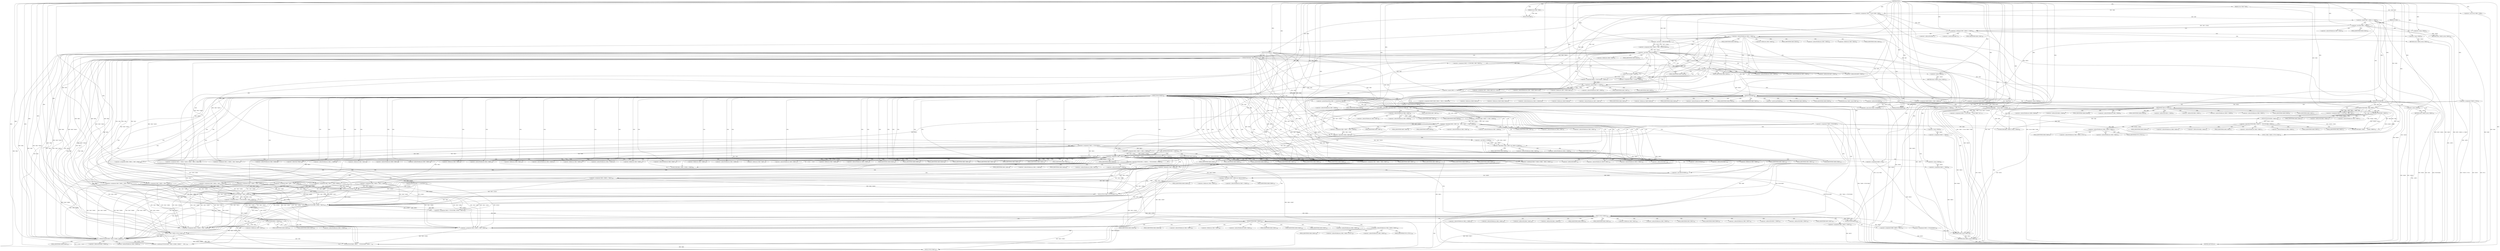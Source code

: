 digraph "FUN1" {  
"8" [label = <(METHOD,FUN1)<SUB>1</SUB>> ]
"539" [label = <(METHOD_RETURN,int)<SUB>1</SUB>> ]
"9" [label = <(PARAM,struct VAR1 *VAR2)<SUB>1</SUB>> ]
"10" [label = <(PARAM,struct VAR3 *VAR4)<SUB>1</SUB>> ]
"11" [label = <(PARAM,int VAR5)<SUB>1</SUB>> ]
"14" [label = <(&lt;operator&gt;.assignment,*VAR7 = (struct VAR6 *) VAR4)<SUB>3</SUB>> ]
"20" [label = <(&lt;operator&gt;.assignment,*VAR9 = FUN2(VAR2))<SUB>4</SUB>> ]
"25" [label = <(&lt;operator&gt;.assignment,*VAR11 = FUN3(VAR2))<SUB>5</SUB>> ]
"35" [label = <(&lt;operator&gt;.assignment,*VAR19 = NULL)<SUB>9</SUB>> ]
"80" [label = <(memset,memset(&amp;VAR17, 0, sizeof(VAR17)))<SUB>27</SUB>> ]
"121" [label = <(&lt;operator&gt;.assignment,VAR22 = FUN7(&amp;VAR7-&gt;VAR35))<SUB>37</SUB>> ]
"142" [label = <(&lt;operator&gt;.assignment,VAR13 = &amp;VAR7-&gt;VAR35)<SUB>44</SUB>> ]
"333" [label = <(&lt;operator&gt;.assignment,VAR2-&gt;VAR49 = *VAR13)<SUB>103</SUB>> ]
"339" [label = <(&lt;operator&gt;.assignment,VAR11-&gt;VAR60 = VAR17.VAR19)<SUB>104</SUB>> ]
"346" [label = <(&lt;operator&gt;.assignment,VAR9-&gt;VAR61 = VAR7-&gt;VAR47)<SUB>106</SUB>> ]
"353" [label = <(&lt;operator&gt;.assignment,VAR17.VAR62 = VAR2-&gt;VAR63)<SUB>110</SUB>> ]
"360" [label = <(&lt;operator&gt;.assignment,VAR17.VAR13 = VAR2-&gt;VAR49)<SUB>111</SUB>> ]
"367" [label = <(&lt;operator&gt;.assignment,VAR17.VAR50 = VAR11-&gt;VAR50)<SUB>112</SUB>> ]
"374" [label = <(&lt;operator&gt;.assignment,VAR17.VAR64 = VAR2-&gt;VAR57)<SUB>113</SUB>> ]
"381" [label = <(&lt;operator&gt;.assignment,VAR17.VAR65 = VAR2-&gt;VAR66)<SUB>114</SUB>> ]
"388" [label = <(&lt;operator&gt;.assignment,VAR17.VAR67 = VAR9-&gt;VAR61)<SUB>115</SUB>> ]
"395" [label = <(&lt;operator&gt;.assignment,VAR17.VAR68 = VAR9-&gt;VAR69)<SUB>116</SUB>> ]
"419" [label = <(FUN13,FUN13(VAR2, FUN14(&amp;VAR17)))<SUB>121</SUB>> ]
"424" [label = <(&lt;operator&gt;.assignment,VAR21 = VAR19 ? VAR19-&gt;VAR21 : VAR11-&gt;VAR21)<SUB>124</SUB>> ]
"434" [label = <(&lt;operator&gt;.assignment,VAR14 = FUN15(&amp;VAR17, VAR21, &amp;final))<SUB>129</SUB>> ]
"442" [label = <(&lt;operator&gt;.assignment,VAR16 = FUN16(VAR2, &amp;VAR17, VAR14))<SUB>133</SUB>> ]
"449" [label = <(&lt;operator&gt;.assignment,VAR23 = 0)<SUB>134</SUB>> ]
"508" [label = <(FUN19,FUN19(VAR2, VAR16,
		      FUN20(&amp;VAR17.VAR13, ...)<SUB>152</SUB>> ]
"527" [label = <(&lt;operator&gt;.assignment,VAR2-&gt;VAR72 = VAR73)<SUB>161</SUB>> ]
"532" [label = <(FUN21,FUN21(VAR2))<SUB>162</SUB>> ]
"535" [label = <(FUN22,FUN22(VAR19))<SUB>164</SUB>> ]
"537" [label = <(RETURN,return VAR23;,return VAR23;)<SUB>165</SUB>> ]
"42" [label = <(&lt;operator&gt;.equals,VAR7-&gt;VAR24 == VAR25)<SUB>14</SUB>> ]
"63" [label = <(&lt;operator&gt;.lessThan,VAR5 &lt; VAR28)<SUB>21</SUB>> ]
"71" [label = <(&lt;operator&gt;.notEquals,VAR7-&gt;VAR24 != VAR30)<SUB>24</SUB>> ]
"129" [label = <(&lt;operator&gt;.equals,VAR22 == VAR36)<SUB>39</SUB>> ]
"149" [label = <(&lt;operator&gt;.equals,VAR22 == VAR38)<SUB>46</SUB>> ]
"267" [label = <(FUN12,FUN12(VAR22))<SUB>82</SUB>> ]
"403" [label = <(&lt;operator&gt;.logicalAnd,!VAR17.VAR64 &amp;&amp; (VAR22&amp;VAR58))<SUB>118</SUB>> ]
"453" [label = <(FUN17,FUN17(VAR16))<SUB>135</SUB>> ]
"462" [label = <(FUN9,FUN9(&amp;VAR11-&gt;VAR50))<SUB>142</SUB>> ]
"476" [label = <(FUN9,FUN9(&amp;VAR2-&gt;VAR52))<SUB>145</SUB>> ]
"538" [label = <(IDENTIFIER,VAR23,return VAR23;)<SUB>165</SUB>> ]
"16" [label = <(&lt;operator&gt;.cast,(struct VAR6 *) VAR4)<SUB>3</SUB>> ]
"22" [label = <(FUN2,FUN2(VAR2))<SUB>4</SUB>> ]
"27" [label = <(FUN3,FUN3(VAR2))<SUB>5</SUB>> ]
"55" [label = <(&lt;operator&gt;.assignment,VAR23 = FUN5(VAR2, VAR4, VAR5))<SUB>17</SUB>> ]
"67" [label = <(RETURN,return -VAR29;,return -VAR29;)<SUB>22</SUB>> ]
"77" [label = <(RETURN,return -VAR26;,return -VAR26;)<SUB>25</SUB>> ]
"91" [label = <(&lt;operator&gt;.assignment,VAR17.VAR19 = VAR7-&gt;VAR32&amp;VAR33)<SUB>29</SUB>> ]
"123" [label = <(FUN7,FUN7(&amp;VAR7-&gt;VAR35))<SUB>37</SUB>> ]
"133" [label = <(&lt;operator&gt;.assignment,VAR7-&gt;VAR35.VAR37[15] = 0x01)<SUB>41</SUB>> ]
"163" [label = <(&lt;operator&gt;.assignment,VAR39.VAR42 = VAR25)<SUB>53</SUB>> ]
"168" [label = <(&lt;operator&gt;.assignment,VAR39.VAR43.VAR44 = VAR13-&gt;VAR45[3])<SUB>54</SUB>> ]
"179" [label = <(&lt;operator&gt;.assignment,VAR39.VAR46 = VAR7-&gt;VAR47)<SUB>55</SUB>> ]
"186" [label = <(&lt;operator&gt;.assignment,VAR23 = FUN5(VAR2,
					     (struct VAR3 *) &amp;V...)<SUB>57</SUB>> ]
"201" [label = <(FUN8,FUN8(VAR9-&gt;VAR48, &amp;VAR2-&gt;VAR49))<SUB>65</SUB>> ]
"412" [label = <(&lt;operator&gt;.assignment,VAR17.VAR64 = VAR11-&gt;VAR59)<SUB>119</SUB>> ]
"421" [label = <(FUN14,FUN14(&amp;VAR17))<SUB>121</SUB>> ]
"426" [label = <(&lt;operator&gt;.conditional,VAR19 ? VAR19-&gt;VAR21 : VAR11-&gt;VAR21)<SUB>124</SUB>> ]
"436" [label = <(FUN15,FUN15(&amp;VAR17, VAR21, &amp;final))<SUB>129</SUB>> ]
"444" [label = <(FUN16,FUN16(VAR2, &amp;VAR17, VAR14))<SUB>133</SUB>> ]
"456" [label = <(&lt;operator&gt;.assignment,VAR23 = FUN18(VAR16))<SUB>136</SUB>> ]
"468" [label = <(&lt;operator&gt;.assignment,VAR11-&gt;VAR50 = VAR17.VAR50)<SUB>143</SUB>> ]
"482" [label = <(&lt;operator&gt;.assignment,VAR2-&gt;VAR52 = VAR17.VAR50)<SUB>146</SUB>> ]
"489" [label = <(&lt;operator&gt;.assignment,VAR9-&gt;VAR53 = VAR70)<SUB>147</SUB>> ]
"511" [label = <(&lt;operator&gt;.conditional,FUN20(&amp;VAR17.VAR13, &amp;VAR2-&gt;VAR49) ?
		      &amp;VA...)<SUB>153</SUB>> ]
"49" [label = <(FUN4,FUN4(VAR2))<SUB>15</SUB>> ]
"68" [label = <(&lt;operator&gt;.minus,-VAR29)<SUB>22</SUB>> ]
"78" [label = <(&lt;operator&gt;.minus,-VAR26)<SUB>25</SUB>> ]
"101" [label = <(&lt;operator&gt;.and,VAR17.VAR19&amp;VAR34)<SUB>30</SUB>> ]
"155" [label = <(FUN4,FUN4(VAR2))<SUB>49</SUB>> ]
"198" [label = <(IDENTIFIER,VAR23,if (VAR23))<SUB>62</SUB>> ]
"210" [label = <(&lt;operator&gt;.logicalOr,FUN9(&amp;VAR11-&gt;VAR50) ||
		    FUN10(&amp;VAR11-&gt;VAR50))<SUB>67</SUB>> ]
"231" [label = <(&lt;operator&gt;.logicalOr,FUN9(&amp;VAR2-&gt;VAR52) ||
		    FUN10(&amp;VAR2-&gt;VAR52))<SUB>71</SUB>> ]
"271" [label = <(&lt;operator&gt;.logicalAnd,VAR5 &gt;= sizeof(struct VAR6) &amp;&amp;
		    VAR7-&gt;VAR56)<SUB>83</SUB>> ]
"306" [label = <(&lt;operator&gt;.logicalAnd,!VAR2-&gt;VAR57 &amp;&amp; (VAR22 &amp; VAR58))<SUB>93</SUB>> ]
"323" [label = <(&lt;operator&gt;.logicalNot,!VAR2-&gt;VAR57)<SUB>97</SUB>> ]
"404" [label = <(&lt;operator&gt;.logicalNot,!VAR17.VAR64)<SUB>118</SUB>> ]
"408" [label = <(&lt;operator&gt;.and,VAR22&amp;VAR58)<SUB>118</SUB>> ]
"512" [label = <(FUN20,FUN20(&amp;VAR17.VAR13, &amp;VAR2-&gt;VAR49))<SUB>153</SUB>> ]
"52" [label = <(RETURN,return -VAR26;,return -VAR26;)<SUB>16</SUB>> ]
"57" [label = <(FUN5,FUN5(VAR2, VAR4, VAR5))<SUB>17</SUB>> ]
"95" [label = <(&lt;operator&gt;.and,VAR7-&gt;VAR32&amp;VAR33)<SUB>29</SUB>> ]
"107" [label = <(&lt;operator&gt;.assignment,VAR19 = FUN6(VAR2, VAR17.VAR19))<SUB>31</SUB>> ]
"158" [label = <(&lt;operator&gt;.assignment,VAR23 = -VAR40)<SUB>50</SUB>> ]
"188" [label = <(FUN5,FUN5(VAR2,
					     (struct VAR3 *) &amp;VAR39,
		...)<SUB>57</SUB>> ]
"222" [label = <(FUN8,FUN8(VAR9-&gt;VAR51, &amp;VAR11-&gt;VAR50))<SUB>69</SUB>> ]
"243" [label = <(FUN8,FUN8(VAR9-&gt;VAR53,
					       &amp;VAR2-&gt;VAR52))<SUB>73</SUB>> ]
"298" [label = <(&lt;operator&gt;.assignment,VAR2-&gt;VAR57 = VAR7-&gt;VAR56)<SUB>90</SUB>> ]
"315" [label = <(&lt;operator&gt;.assignment,VAR2-&gt;VAR57 = VAR11-&gt;VAR59)<SUB>94</SUB>> ]
"328" [label = <(&lt;operator&gt;.assignment,VAR23 = -VAR29)<SUB>98</SUB>> ]
"458" [label = <(FUN18,FUN18(VAR16))<SUB>136</SUB>> ]
"501" [label = <(FUN11,VAR2-&gt;VAR54-&gt;FUN11(VAR2))<SUB>149</SUB>> ]
"53" [label = <(&lt;operator&gt;.minus,-VAR26)<SUB>16</SUB>> ]
"115" [label = <(&lt;operator&gt;.logicalNot,!VAR19)<SUB>32</SUB>> ]
"190" [label = <(&lt;operator&gt;.cast,(struct VAR3 *) &amp;VAR39)<SUB>58</SUB>> ]
"211" [label = <(FUN9,FUN9(&amp;VAR11-&gt;VAR50))<SUB>67</SUB>> ]
"216" [label = <(FUN10,FUN10(&amp;VAR11-&gt;VAR50))<SUB>68</SUB>> ]
"232" [label = <(FUN9,FUN9(&amp;VAR2-&gt;VAR52))<SUB>71</SUB>> ]
"237" [label = <(FUN10,FUN10(&amp;VAR2-&gt;VAR52))<SUB>72</SUB>> ]
"272" [label = <(&lt;operator&gt;.greaterEqualsThan,VAR5 &gt;= sizeof(struct VAR6))<SUB>83</SUB>> ]
"281" [label = <(&lt;operator&gt;.logicalAnd,VAR2-&gt;VAR57 &amp;&amp;
			    VAR2-&gt;VAR57 != VAR7-&gt;VAR56)<SUB>85</SUB>> ]
"307" [label = <(&lt;operator&gt;.logicalNot,!VAR2-&gt;VAR57)<SUB>93</SUB>> ]
"311" [label = <(&lt;operator&gt;.and,VAR22 &amp; VAR58)<SUB>93</SUB>> ]
"109" [label = <(FUN6,FUN6(VAR2, VAR17.VAR19))<SUB>31</SUB>> ]
"118" [label = <(RETURN,return -VAR29;,return -VAR29;)<SUB>33</SUB>> ]
"160" [label = <(&lt;operator&gt;.minus,-VAR40)<SUB>50</SUB>> ]
"258" [label = <(FUN11,VAR2-&gt;VAR54-&gt;FUN11(VAR2))<SUB>76</SUB>> ]
"274" [label = <(&lt;operator&gt;.sizeOf,sizeof(struct VAR6))<SUB>83</SUB>> ]
"293" [label = <(&lt;operator&gt;.assignment,VAR23 = -VAR29)<SUB>87</SUB>> ]
"330" [label = <(&lt;operator&gt;.minus,-VAR29)<SUB>98</SUB>> ]
"119" [label = <(&lt;operator&gt;.minus,-VAR29)<SUB>33</SUB>> ]
"285" [label = <(&lt;operator&gt;.notEquals,VAR2-&gt;VAR57 != VAR7-&gt;VAR56)<SUB>86</SUB>> ]
"295" [label = <(&lt;operator&gt;.minus,-VAR29)<SUB>87</SUB>> ]
"81" [label = <(&lt;operator&gt;.addressOf,&amp;VAR17)<SUB>27</SUB>> ]
"84" [label = <(&lt;operator&gt;.sizeOf,sizeof(VAR17))<SUB>27</SUB>> ]
"87" [label = <(&lt;operator&gt;.indirectFieldAccess,VAR11-&gt;VAR31)<SUB>28</SUB>> ]
"144" [label = <(&lt;operator&gt;.addressOf,&amp;VAR7-&gt;VAR35)<SUB>44</SUB>> ]
"334" [label = <(&lt;operator&gt;.indirectFieldAccess,VAR2-&gt;VAR49)<SUB>103</SUB>> ]
"337" [label = <(&lt;operator&gt;.indirection,*VAR13)<SUB>103</SUB>> ]
"340" [label = <(&lt;operator&gt;.indirectFieldAccess,VAR11-&gt;VAR60)<SUB>104</SUB>> ]
"343" [label = <(&lt;operator&gt;.fieldAccess,VAR17.VAR19)<SUB>104</SUB>> ]
"347" [label = <(&lt;operator&gt;.indirectFieldAccess,VAR9-&gt;VAR61)<SUB>106</SUB>> ]
"350" [label = <(&lt;operator&gt;.indirectFieldAccess,VAR7-&gt;VAR47)<SUB>106</SUB>> ]
"354" [label = <(&lt;operator&gt;.fieldAccess,VAR17.VAR62)<SUB>110</SUB>> ]
"357" [label = <(&lt;operator&gt;.indirectFieldAccess,VAR2-&gt;VAR63)<SUB>110</SUB>> ]
"361" [label = <(&lt;operator&gt;.fieldAccess,VAR17.VAR13)<SUB>111</SUB>> ]
"364" [label = <(&lt;operator&gt;.indirectFieldAccess,VAR2-&gt;VAR49)<SUB>111</SUB>> ]
"368" [label = <(&lt;operator&gt;.fieldAccess,VAR17.VAR50)<SUB>112</SUB>> ]
"371" [label = <(&lt;operator&gt;.indirectFieldAccess,VAR11-&gt;VAR50)<SUB>112</SUB>> ]
"375" [label = <(&lt;operator&gt;.fieldAccess,VAR17.VAR64)<SUB>113</SUB>> ]
"378" [label = <(&lt;operator&gt;.indirectFieldAccess,VAR2-&gt;VAR57)<SUB>113</SUB>> ]
"382" [label = <(&lt;operator&gt;.fieldAccess,VAR17.VAR65)<SUB>114</SUB>> ]
"385" [label = <(&lt;operator&gt;.indirectFieldAccess,VAR2-&gt;VAR66)<SUB>114</SUB>> ]
"389" [label = <(&lt;operator&gt;.fieldAccess,VAR17.VAR67)<SUB>115</SUB>> ]
"392" [label = <(&lt;operator&gt;.indirectFieldAccess,VAR9-&gt;VAR61)<SUB>115</SUB>> ]
"396" [label = <(&lt;operator&gt;.fieldAccess,VAR17.VAR68)<SUB>116</SUB>> ]
"399" [label = <(&lt;operator&gt;.indirectFieldAccess,VAR9-&gt;VAR69)<SUB>116</SUB>> ]
"528" [label = <(&lt;operator&gt;.indirectFieldAccess,VAR2-&gt;VAR72)<SUB>161</SUB>> ]
"72" [label = <(&lt;operator&gt;.indirectFieldAccess,VAR7-&gt;VAR24)<SUB>24</SUB>> ]
"89" [label = <(FIELD_IDENTIFIER,VAR31,VAR31)<SUB>28</SUB>> ]
"124" [label = <(&lt;operator&gt;.addressOf,&amp;VAR7-&gt;VAR35)<SUB>37</SUB>> ]
"145" [label = <(&lt;operator&gt;.indirectFieldAccess,VAR7-&gt;VAR35)<SUB>44</SUB>> ]
"336" [label = <(FIELD_IDENTIFIER,VAR49,VAR49)<SUB>103</SUB>> ]
"342" [label = <(FIELD_IDENTIFIER,VAR60,VAR60)<SUB>104</SUB>> ]
"345" [label = <(FIELD_IDENTIFIER,VAR19,VAR19)<SUB>104</SUB>> ]
"349" [label = <(FIELD_IDENTIFIER,VAR61,VAR61)<SUB>106</SUB>> ]
"352" [label = <(FIELD_IDENTIFIER,VAR47,VAR47)<SUB>106</SUB>> ]
"356" [label = <(FIELD_IDENTIFIER,VAR62,VAR62)<SUB>110</SUB>> ]
"359" [label = <(FIELD_IDENTIFIER,VAR63,VAR63)<SUB>110</SUB>> ]
"363" [label = <(FIELD_IDENTIFIER,VAR13,VAR13)<SUB>111</SUB>> ]
"366" [label = <(FIELD_IDENTIFIER,VAR49,VAR49)<SUB>111</SUB>> ]
"370" [label = <(FIELD_IDENTIFIER,VAR50,VAR50)<SUB>112</SUB>> ]
"373" [label = <(FIELD_IDENTIFIER,VAR50,VAR50)<SUB>112</SUB>> ]
"377" [label = <(FIELD_IDENTIFIER,VAR64,VAR64)<SUB>113</SUB>> ]
"380" [label = <(FIELD_IDENTIFIER,VAR57,VAR57)<SUB>113</SUB>> ]
"384" [label = <(FIELD_IDENTIFIER,VAR65,VAR65)<SUB>114</SUB>> ]
"387" [label = <(FIELD_IDENTIFIER,VAR66,VAR66)<SUB>114</SUB>> ]
"391" [label = <(FIELD_IDENTIFIER,VAR67,VAR67)<SUB>115</SUB>> ]
"394" [label = <(FIELD_IDENTIFIER,VAR61,VAR61)<SUB>115</SUB>> ]
"398" [label = <(FIELD_IDENTIFIER,VAR68,VAR68)<SUB>116</SUB>> ]
"401" [label = <(FIELD_IDENTIFIER,VAR69,VAR69)<SUB>116</SUB>> ]
"422" [label = <(&lt;operator&gt;.addressOf,&amp;VAR17)<SUB>121</SUB>> ]
"428" [label = <(&lt;operator&gt;.indirectFieldAccess,VAR19-&gt;VAR21)<SUB>124</SUB>> ]
"431" [label = <(&lt;operator&gt;.indirectFieldAccess,VAR11-&gt;VAR21)<SUB>124</SUB>> ]
"437" [label = <(&lt;operator&gt;.addressOf,&amp;VAR17)<SUB>129</SUB>> ]
"440" [label = <(&lt;operator&gt;.addressOf,&amp;final)<SUB>129</SUB>> ]
"446" [label = <(&lt;operator&gt;.addressOf,&amp;VAR17)<SUB>133</SUB>> ]
"463" [label = <(&lt;operator&gt;.addressOf,&amp;VAR11-&gt;VAR50)<SUB>142</SUB>> ]
"477" [label = <(&lt;operator&gt;.addressOf,&amp;VAR2-&gt;VAR52)<SUB>145</SUB>> ]
"521" [label = <(&lt;operator&gt;.addressOf,&amp;VAR2-&gt;VAR49)<SUB>154</SUB>> ]
"530" [label = <(FIELD_IDENTIFIER,VAR72,VAR72)<SUB>161</SUB>> ]
"74" [label = <(FIELD_IDENTIFIER,VAR24,VAR24)<SUB>24</SUB>> ]
"92" [label = <(&lt;operator&gt;.fieldAccess,VAR17.VAR19)<SUB>29</SUB>> ]
"125" [label = <(&lt;operator&gt;.indirectFieldAccess,VAR7-&gt;VAR35)<SUB>37</SUB>> ]
"134" [label = <(&lt;operator&gt;.indirectIndexAccess,VAR7-&gt;VAR35.VAR37[15])<SUB>41</SUB>> ]
"147" [label = <(FIELD_IDENTIFIER,VAR35,VAR35)<SUB>44</SUB>> ]
"164" [label = <(&lt;operator&gt;.fieldAccess,VAR39.VAR42)<SUB>53</SUB>> ]
"169" [label = <(&lt;operator&gt;.fieldAccess,VAR39.VAR43.VAR44)<SUB>54</SUB>> ]
"174" [label = <(&lt;operator&gt;.indirectIndexAccess,VAR13-&gt;VAR45[3])<SUB>54</SUB>> ]
"180" [label = <(&lt;operator&gt;.fieldAccess,VAR39.VAR46)<SUB>55</SUB>> ]
"183" [label = <(&lt;operator&gt;.indirectFieldAccess,VAR7-&gt;VAR47)<SUB>55</SUB>> ]
"202" [label = <(&lt;operator&gt;.indirectFieldAccess,VAR9-&gt;VAR48)<SUB>65</SUB>> ]
"205" [label = <(&lt;operator&gt;.addressOf,&amp;VAR2-&gt;VAR49)<SUB>65</SUB>> ]
"405" [label = <(&lt;operator&gt;.fieldAccess,VAR17.VAR64)<SUB>118</SUB>> ]
"413" [label = <(&lt;operator&gt;.fieldAccess,VAR17.VAR64)<SUB>119</SUB>> ]
"416" [label = <(&lt;operator&gt;.indirectFieldAccess,VAR11-&gt;VAR59)<SUB>119</SUB>> ]
"430" [label = <(FIELD_IDENTIFIER,VAR21,VAR21)<SUB>124</SUB>> ]
"433" [label = <(FIELD_IDENTIFIER,VAR21,VAR21)<SUB>124</SUB>> ]
"464" [label = <(&lt;operator&gt;.indirectFieldAccess,VAR11-&gt;VAR50)<SUB>142</SUB>> ]
"469" [label = <(&lt;operator&gt;.indirectFieldAccess,VAR11-&gt;VAR50)<SUB>143</SUB>> ]
"472" [label = <(&lt;operator&gt;.fieldAccess,VAR17.VAR50)<SUB>143</SUB>> ]
"478" [label = <(&lt;operator&gt;.indirectFieldAccess,VAR2-&gt;VAR52)<SUB>145</SUB>> ]
"483" [label = <(&lt;operator&gt;.indirectFieldAccess,VAR2-&gt;VAR52)<SUB>146</SUB>> ]
"486" [label = <(&lt;operator&gt;.fieldAccess,VAR17.VAR50)<SUB>146</SUB>> ]
"490" [label = <(&lt;operator&gt;.indirectFieldAccess,VAR9-&gt;VAR53)<SUB>147</SUB>> ]
"495" [label = <(&lt;operator&gt;.indirectFieldAccess,VAR2-&gt;VAR54-&gt;VAR55)<SUB>148</SUB>> ]
"513" [label = <(&lt;operator&gt;.addressOf,&amp;VAR17.VAR13)<SUB>153</SUB>> ]
"517" [label = <(&lt;operator&gt;.addressOf,&amp;VAR2-&gt;VAR49)<SUB>153</SUB>> ]
"522" [label = <(&lt;operator&gt;.indirectFieldAccess,VAR2-&gt;VAR49)<SUB>154</SUB>> ]
"94" [label = <(FIELD_IDENTIFIER,VAR19,VAR19)<SUB>29</SUB>> ]
"96" [label = <(&lt;operator&gt;.indirectFieldAccess,VAR7-&gt;VAR32)<SUB>29</SUB>> ]
"102" [label = <(&lt;operator&gt;.fieldAccess,VAR17.VAR19)<SUB>30</SUB>> ]
"127" [label = <(FIELD_IDENTIFIER,VAR35,VAR35)<SUB>37</SUB>> ]
"135" [label = <(&lt;operator&gt;.fieldAccess,VAR7-&gt;VAR35.VAR37)<SUB>41</SUB>> ]
"166" [label = <(FIELD_IDENTIFIER,VAR42,VAR42)<SUB>53</SUB>> ]
"170" [label = <(&lt;operator&gt;.fieldAccess,VAR39.VAR43)<SUB>54</SUB>> ]
"173" [label = <(FIELD_IDENTIFIER,VAR44,VAR44)<SUB>54</SUB>> ]
"175" [label = <(&lt;operator&gt;.indirectFieldAccess,VAR13-&gt;VAR45)<SUB>54</SUB>> ]
"182" [label = <(FIELD_IDENTIFIER,VAR46,VAR46)<SUB>55</SUB>> ]
"185" [label = <(FIELD_IDENTIFIER,VAR47,VAR47)<SUB>55</SUB>> ]
"194" [label = <(&lt;operator&gt;.sizeOf,sizeof(VAR39))<SUB>59</SUB>> ]
"204" [label = <(FIELD_IDENTIFIER,VAR48,VAR48)<SUB>65</SUB>> ]
"206" [label = <(&lt;operator&gt;.indirectFieldAccess,VAR2-&gt;VAR49)<SUB>65</SUB>> ]
"276" [label = <(&lt;operator&gt;.indirectFieldAccess,VAR7-&gt;VAR56)<SUB>84</SUB>> ]
"324" [label = <(&lt;operator&gt;.indirectFieldAccess,VAR2-&gt;VAR57)<SUB>97</SUB>> ]
"407" [label = <(FIELD_IDENTIFIER,VAR64,VAR64)<SUB>118</SUB>> ]
"415" [label = <(FIELD_IDENTIFIER,VAR64,VAR64)<SUB>119</SUB>> ]
"418" [label = <(FIELD_IDENTIFIER,VAR59,VAR59)<SUB>119</SUB>> ]
"466" [label = <(FIELD_IDENTIFIER,VAR50,VAR50)<SUB>142</SUB>> ]
"471" [label = <(FIELD_IDENTIFIER,VAR50,VAR50)<SUB>143</SUB>> ]
"474" [label = <(FIELD_IDENTIFIER,VAR50,VAR50)<SUB>143</SUB>> ]
"480" [label = <(FIELD_IDENTIFIER,VAR52,VAR52)<SUB>145</SUB>> ]
"485" [label = <(FIELD_IDENTIFIER,VAR52,VAR52)<SUB>146</SUB>> ]
"488" [label = <(FIELD_IDENTIFIER,VAR50,VAR50)<SUB>146</SUB>> ]
"492" [label = <(FIELD_IDENTIFIER,VAR53,VAR53)<SUB>147</SUB>> ]
"496" [label = <(&lt;operator&gt;.indirectFieldAccess,VAR2-&gt;VAR54)<SUB>148</SUB>> ]
"499" [label = <(FIELD_IDENTIFIER,VAR55,VAR55)<SUB>148</SUB>> ]
"514" [label = <(&lt;operator&gt;.fieldAccess,VAR17.VAR13)<SUB>153</SUB>> ]
"518" [label = <(&lt;operator&gt;.indirectFieldAccess,VAR2-&gt;VAR49)<SUB>153</SUB>> ]
"524" [label = <(FIELD_IDENTIFIER,VAR49,VAR49)<SUB>154</SUB>> ]
"98" [label = <(FIELD_IDENTIFIER,VAR32,VAR32)<SUB>29</SUB>> ]
"104" [label = <(FIELD_IDENTIFIER,VAR19,VAR19)<SUB>30</SUB>> ]
"136" [label = <(&lt;operator&gt;.indirectFieldAccess,VAR7-&gt;VAR35)<SUB>41</SUB>> ]
"139" [label = <(FIELD_IDENTIFIER,VAR37,VAR37)<SUB>41</SUB>> ]
"172" [label = <(FIELD_IDENTIFIER,VAR43,VAR43)<SUB>54</SUB>> ]
"177" [label = <(FIELD_IDENTIFIER,VAR45,VAR45)<SUB>54</SUB>> ]
"191" [label = <(UNKNOWN,struct VAR3 *,struct VAR3 *)<SUB>58</SUB>> ]
"192" [label = <(&lt;operator&gt;.addressOf,&amp;VAR39)<SUB>58</SUB>> ]
"208" [label = <(FIELD_IDENTIFIER,VAR49,VAR49)<SUB>65</SUB>> ]
"212" [label = <(&lt;operator&gt;.addressOf,&amp;VAR11-&gt;VAR50)<SUB>67</SUB>> ]
"217" [label = <(&lt;operator&gt;.addressOf,&amp;VAR11-&gt;VAR50)<SUB>68</SUB>> ]
"223" [label = <(&lt;operator&gt;.indirectFieldAccess,VAR9-&gt;VAR51)<SUB>69</SUB>> ]
"226" [label = <(&lt;operator&gt;.addressOf,&amp;VAR11-&gt;VAR50)<SUB>69</SUB>> ]
"233" [label = <(&lt;operator&gt;.addressOf,&amp;VAR2-&gt;VAR52)<SUB>71</SUB>> ]
"238" [label = <(&lt;operator&gt;.addressOf,&amp;VAR2-&gt;VAR52)<SUB>72</SUB>> ]
"244" [label = <(&lt;operator&gt;.indirectFieldAccess,VAR9-&gt;VAR53)<SUB>73</SUB>> ]
"247" [label = <(&lt;operator&gt;.addressOf,&amp;VAR2-&gt;VAR52)<SUB>74</SUB>> ]
"252" [label = <(&lt;operator&gt;.indirectFieldAccess,VAR2-&gt;VAR54-&gt;VAR55)<SUB>75</SUB>> ]
"278" [label = <(FIELD_IDENTIFIER,VAR56,VAR56)<SUB>84</SUB>> ]
"299" [label = <(&lt;operator&gt;.indirectFieldAccess,VAR2-&gt;VAR57)<SUB>90</SUB>> ]
"302" [label = <(&lt;operator&gt;.indirectFieldAccess,VAR7-&gt;VAR56)<SUB>90</SUB>> ]
"308" [label = <(&lt;operator&gt;.indirectFieldAccess,VAR2-&gt;VAR57)<SUB>93</SUB>> ]
"316" [label = <(&lt;operator&gt;.indirectFieldAccess,VAR2-&gt;VAR57)<SUB>94</SUB>> ]
"319" [label = <(&lt;operator&gt;.indirectFieldAccess,VAR11-&gt;VAR59)<SUB>94</SUB>> ]
"326" [label = <(FIELD_IDENTIFIER,VAR57,VAR57)<SUB>97</SUB>> ]
"498" [label = <(FIELD_IDENTIFIER,VAR54,VAR54)<SUB>148</SUB>> ]
"502" [label = <(&lt;operator&gt;.indirectFieldAccess,VAR2-&gt;VAR54-&gt;FUN11)<SUB>149</SUB>> ]
"516" [label = <(FIELD_IDENTIFIER,VAR13,VAR13)<SUB>153</SUB>> ]
"520" [label = <(FIELD_IDENTIFIER,VAR49,VAR49)<SUB>153</SUB>> ]
"111" [label = <(&lt;operator&gt;.fieldAccess,VAR17.VAR19)<SUB>31</SUB>> ]
"138" [label = <(FIELD_IDENTIFIER,VAR35,VAR35)<SUB>41</SUB>> ]
"213" [label = <(&lt;operator&gt;.indirectFieldAccess,VAR11-&gt;VAR50)<SUB>67</SUB>> ]
"218" [label = <(&lt;operator&gt;.indirectFieldAccess,VAR11-&gt;VAR50)<SUB>68</SUB>> ]
"225" [label = <(FIELD_IDENTIFIER,VAR51,VAR51)<SUB>69</SUB>> ]
"227" [label = <(&lt;operator&gt;.indirectFieldAccess,VAR11-&gt;VAR50)<SUB>69</SUB>> ]
"234" [label = <(&lt;operator&gt;.indirectFieldAccess,VAR2-&gt;VAR52)<SUB>71</SUB>> ]
"239" [label = <(&lt;operator&gt;.indirectFieldAccess,VAR2-&gt;VAR52)<SUB>72</SUB>> ]
"246" [label = <(FIELD_IDENTIFIER,VAR53,VAR53)<SUB>73</SUB>> ]
"248" [label = <(&lt;operator&gt;.indirectFieldAccess,VAR2-&gt;VAR52)<SUB>74</SUB>> ]
"253" [label = <(&lt;operator&gt;.indirectFieldAccess,VAR2-&gt;VAR54)<SUB>75</SUB>> ]
"256" [label = <(FIELD_IDENTIFIER,VAR55,VAR55)<SUB>75</SUB>> ]
"282" [label = <(&lt;operator&gt;.indirectFieldAccess,VAR2-&gt;VAR57)<SUB>85</SUB>> ]
"301" [label = <(FIELD_IDENTIFIER,VAR57,VAR57)<SUB>90</SUB>> ]
"304" [label = <(FIELD_IDENTIFIER,VAR56,VAR56)<SUB>90</SUB>> ]
"310" [label = <(FIELD_IDENTIFIER,VAR57,VAR57)<SUB>93</SUB>> ]
"318" [label = <(FIELD_IDENTIFIER,VAR57,VAR57)<SUB>94</SUB>> ]
"321" [label = <(FIELD_IDENTIFIER,VAR59,VAR59)<SUB>94</SUB>> ]
"503" [label = <(&lt;operator&gt;.indirectFieldAccess,VAR2-&gt;VAR54)<SUB>149</SUB>> ]
"506" [label = <(FIELD_IDENTIFIER,FUN11,FUN11)<SUB>149</SUB>> ]
"113" [label = <(FIELD_IDENTIFIER,VAR19,VAR19)<SUB>31</SUB>> ]
"215" [label = <(FIELD_IDENTIFIER,VAR50,VAR50)<SUB>67</SUB>> ]
"220" [label = <(FIELD_IDENTIFIER,VAR50,VAR50)<SUB>68</SUB>> ]
"229" [label = <(FIELD_IDENTIFIER,VAR50,VAR50)<SUB>69</SUB>> ]
"236" [label = <(FIELD_IDENTIFIER,VAR52,VAR52)<SUB>71</SUB>> ]
"241" [label = <(FIELD_IDENTIFIER,VAR52,VAR52)<SUB>72</SUB>> ]
"250" [label = <(FIELD_IDENTIFIER,VAR52,VAR52)<SUB>74</SUB>> ]
"255" [label = <(FIELD_IDENTIFIER,VAR54,VAR54)<SUB>75</SUB>> ]
"259" [label = <(&lt;operator&gt;.indirectFieldAccess,VAR2-&gt;VAR54-&gt;FUN11)<SUB>76</SUB>> ]
"284" [label = <(FIELD_IDENTIFIER,VAR57,VAR57)<SUB>85</SUB>> ]
"286" [label = <(&lt;operator&gt;.indirectFieldAccess,VAR2-&gt;VAR57)<SUB>86</SUB>> ]
"289" [label = <(&lt;operator&gt;.indirectFieldAccess,VAR7-&gt;VAR56)<SUB>86</SUB>> ]
"505" [label = <(FIELD_IDENTIFIER,VAR54,VAR54)<SUB>149</SUB>> ]
"260" [label = <(&lt;operator&gt;.indirectFieldAccess,VAR2-&gt;VAR54)<SUB>76</SUB>> ]
"263" [label = <(FIELD_IDENTIFIER,FUN11,FUN11)<SUB>76</SUB>> ]
"288" [label = <(FIELD_IDENTIFIER,VAR57,VAR57)<SUB>86</SUB>> ]
"291" [label = <(FIELD_IDENTIFIER,VAR56,VAR56)<SUB>86</SUB>> ]
"262" [label = <(FIELD_IDENTIFIER,VAR54,VAR54)<SUB>76</SUB>> ]
  "67" -> "539"  [ label = "DDG: &lt;RET&gt;"] 
  "77" -> "539"  [ label = "DDG: &lt;RET&gt;"] 
  "537" -> "539"  [ label = "DDG: &lt;RET&gt;"] 
  "52" -> "539"  [ label = "DDG: &lt;RET&gt;"] 
  "118" -> "539"  [ label = "DDG: &lt;RET&gt;"] 
  "11" -> "539"  [ label = "DDG: VAR5"] 
  "14" -> "539"  [ label = "DDG: VAR7"] 
  "16" -> "539"  [ label = "DDG: VAR4"] 
  "14" -> "539"  [ label = "DDG: (struct VAR6 *) VAR4"] 
  "14" -> "539"  [ label = "DDG: *VAR7 = (struct VAR6 *) VAR4"] 
  "20" -> "539"  [ label = "DDG: VAR9"] 
  "20" -> "539"  [ label = "DDG: FUN2(VAR2)"] 
  "20" -> "539"  [ label = "DDG: *VAR9 = FUN2(VAR2)"] 
  "25" -> "539"  [ label = "DDG: VAR11"] 
  "25" -> "539"  [ label = "DDG: FUN3(VAR2)"] 
  "25" -> "539"  [ label = "DDG: *VAR11 = FUN3(VAR2)"] 
  "35" -> "539"  [ label = "DDG: VAR19"] 
  "35" -> "539"  [ label = "DDG: NULL"] 
  "35" -> "539"  [ label = "DDG: *VAR19 = NULL"] 
  "42" -> "539"  [ label = "DDG: VAR7-&gt;VAR24"] 
  "42" -> "539"  [ label = "DDG: VAR25"] 
  "42" -> "539"  [ label = "DDG: VAR7-&gt;VAR24 == VAR25"] 
  "49" -> "539"  [ label = "DDG: VAR2"] 
  "49" -> "539"  [ label = "DDG: FUN4(VAR2)"] 
  "53" -> "539"  [ label = "DDG: VAR26"] 
  "53" -> "539"  [ label = "DDG: -VAR26"] 
  "71" -> "539"  [ label = "DDG: VAR30"] 
  "95" -> "539"  [ label = "DDG: VAR33"] 
  "149" -> "539"  [ label = "DDG: VAR38"] 
  "129" -> "539"  [ label = "DDG: VAR36"] 
  "63" -> "539"  [ label = "DDG: VAR28"] 
  "160" -> "539"  [ label = "DDG: VAR40"] 
  "527" -> "539"  [ label = "DDG: VAR73"] 
  "489" -> "539"  [ label = "DDG: VAR70"] 
  "274" -> "539"  [ label = "DDG: struct VAR6"] 
  "101" -> "539"  [ label = "DDG: VAR34"] 
  "8" -> "9"  [ label = "DDG: "] 
  "8" -> "10"  [ label = "DDG: "] 
  "8" -> "11"  [ label = "DDG: "] 
  "10" -> "14"  [ label = "DDG: VAR4"] 
  "8" -> "14"  [ label = "DDG: "] 
  "22" -> "20"  [ label = "DDG: VAR2"] 
  "27" -> "25"  [ label = "DDG: VAR2"] 
  "8" -> "35"  [ label = "DDG: "] 
  "123" -> "121"  [ label = "DDG: &amp;VAR7-&gt;VAR35"] 
  "123" -> "142"  [ label = "DDG: &amp;VAR7-&gt;VAR35"] 
  "14" -> "142"  [ label = "DDG: VAR7"] 
  "101" -> "339"  [ label = "DDG: VAR17.VAR19"] 
  "109" -> "339"  [ label = "DDG: VAR17.VAR19"] 
  "14" -> "346"  [ label = "DDG: VAR7"] 
  "27" -> "353"  [ label = "DDG: VAR2"] 
  "109" -> "353"  [ label = "DDG: VAR2"] 
  "27" -> "360"  [ label = "DDG: VAR2"] 
  "109" -> "360"  [ label = "DDG: VAR2"] 
  "333" -> "360"  [ label = "DDG: VAR2-&gt;VAR49"] 
  "25" -> "367"  [ label = "DDG: VAR11"] 
  "27" -> "374"  [ label = "DDG: VAR2"] 
  "109" -> "374"  [ label = "DDG: VAR2"] 
  "323" -> "374"  [ label = "DDG: VAR2-&gt;VAR57"] 
  "27" -> "381"  [ label = "DDG: VAR2"] 
  "109" -> "381"  [ label = "DDG: VAR2"] 
  "20" -> "388"  [ label = "DDG: VAR9"] 
  "346" -> "388"  [ label = "DDG: VAR9-&gt;VAR61"] 
  "20" -> "395"  [ label = "DDG: VAR9"] 
  "35" -> "424"  [ label = "DDG: VAR19"] 
  "115" -> "424"  [ label = "DDG: VAR19"] 
  "25" -> "424"  [ label = "DDG: VAR11"] 
  "436" -> "434"  [ label = "DDG: &amp;VAR17"] 
  "436" -> "434"  [ label = "DDG: VAR21"] 
  "436" -> "434"  [ label = "DDG: &amp;final"] 
  "444" -> "442"  [ label = "DDG: VAR2"] 
  "444" -> "442"  [ label = "DDG: &amp;VAR17"] 
  "444" -> "442"  [ label = "DDG: VAR14"] 
  "8" -> "449"  [ label = "DDG: "] 
  "8" -> "527"  [ label = "DDG: "] 
  "538" -> "537"  [ label = "DDG: VAR23"] 
  "8" -> "80"  [ label = "DDG: "] 
  "27" -> "419"  [ label = "DDG: VAR2"] 
  "109" -> "419"  [ label = "DDG: VAR2"] 
  "8" -> "419"  [ label = "DDG: "] 
  "333" -> "419"  [ label = "DDG: VAR2-&gt;VAR49"] 
  "323" -> "419"  [ label = "DDG: VAR2-&gt;VAR57"] 
  "421" -> "419"  [ label = "DDG: &amp;VAR17"] 
  "444" -> "508"  [ label = "DDG: VAR2"] 
  "482" -> "508"  [ label = "DDG: VAR2-&gt;VAR52"] 
  "501" -> "508"  [ label = "DDG: VAR2"] 
  "8" -> "508"  [ label = "DDG: "] 
  "27" -> "508"  [ label = "DDG: VAR2"] 
  "109" -> "508"  [ label = "DDG: VAR2"] 
  "333" -> "508"  [ label = "DDG: VAR2-&gt;VAR49"] 
  "323" -> "508"  [ label = "DDG: VAR2-&gt;VAR57"] 
  "512" -> "508"  [ label = "DDG: &amp;VAR2-&gt;VAR49"] 
  "453" -> "508"  [ label = "DDG: VAR16"] 
  "482" -> "532"  [ label = "DDG: VAR2-&gt;VAR52"] 
  "508" -> "532"  [ label = "DDG: VAR2"] 
  "527" -> "532"  [ label = "DDG: VAR2-&gt;VAR72"] 
  "8" -> "532"  [ label = "DDG: "] 
  "27" -> "532"  [ label = "DDG: VAR2"] 
  "109" -> "532"  [ label = "DDG: VAR2"] 
  "333" -> "532"  [ label = "DDG: VAR2-&gt;VAR49"] 
  "323" -> "532"  [ label = "DDG: VAR2-&gt;VAR57"] 
  "444" -> "532"  [ label = "DDG: VAR2"] 
  "501" -> "532"  [ label = "DDG: VAR2"] 
  "512" -> "532"  [ label = "DDG: &amp;VAR2-&gt;VAR49"] 
  "35" -> "535"  [ label = "DDG: VAR19"] 
  "115" -> "535"  [ label = "DDG: VAR19"] 
  "8" -> "535"  [ label = "DDG: "] 
  "449" -> "538"  [ label = "DDG: VAR23"] 
  "55" -> "538"  [ label = "DDG: VAR23"] 
  "456" -> "538"  [ label = "DDG: VAR23"] 
  "186" -> "538"  [ label = "DDG: VAR23"] 
  "293" -> "538"  [ label = "DDG: VAR23"] 
  "158" -> "538"  [ label = "DDG: VAR23"] 
  "328" -> "538"  [ label = "DDG: VAR23"] 
  "8" -> "538"  [ label = "DDG: "] 
  "10" -> "16"  [ label = "DDG: VAR4"] 
  "8" -> "16"  [ label = "DDG: "] 
  "9" -> "22"  [ label = "DDG: VAR2"] 
  "8" -> "22"  [ label = "DDG: "] 
  "22" -> "27"  [ label = "DDG: VAR2"] 
  "8" -> "27"  [ label = "DDG: "] 
  "14" -> "42"  [ label = "DDG: VAR7"] 
  "8" -> "42"  [ label = "DDG: "] 
  "57" -> "55"  [ label = "DDG: VAR2"] 
  "57" -> "55"  [ label = "DDG: VAR4"] 
  "57" -> "55"  [ label = "DDG: VAR5"] 
  "11" -> "63"  [ label = "DDG: VAR5"] 
  "8" -> "63"  [ label = "DDG: "] 
  "68" -> "67"  [ label = "DDG: -VAR29"] 
  "14" -> "71"  [ label = "DDG: VAR7"] 
  "42" -> "71"  [ label = "DDG: VAR7-&gt;VAR24"] 
  "8" -> "71"  [ label = "DDG: "] 
  "78" -> "77"  [ label = "DDG: -VAR26"] 
  "95" -> "91"  [ label = "DDG: VAR7-&gt;VAR32"] 
  "95" -> "91"  [ label = "DDG: VAR33"] 
  "14" -> "123"  [ label = "DDG: VAR7"] 
  "121" -> "129"  [ label = "DDG: VAR22"] 
  "8" -> "129"  [ label = "DDG: "] 
  "8" -> "133"  [ label = "DDG: "] 
  "129" -> "149"  [ label = "DDG: VAR22"] 
  "8" -> "149"  [ label = "DDG: "] 
  "42" -> "163"  [ label = "DDG: VAR25"] 
  "8" -> "163"  [ label = "DDG: "] 
  "14" -> "179"  [ label = "DDG: VAR7"] 
  "188" -> "186"  [ label = "DDG: VAR2"] 
  "188" -> "186"  [ label = "DDG: (struct VAR3 *) &amp;VAR39"] 
  "149" -> "267"  [ label = "DDG: VAR22"] 
  "8" -> "267"  [ label = "DDG: "] 
  "404" -> "403"  [ label = "DDG: VAR17.VAR64"] 
  "408" -> "403"  [ label = "DDG: VAR22"] 
  "408" -> "403"  [ label = "DDG: VAR58"] 
  "25" -> "412"  [ label = "DDG: VAR11"] 
  "80" -> "421"  [ label = "DDG: &amp;VAR17"] 
  "353" -> "421"  [ label = "DDG: VAR17.VAR62"] 
  "360" -> "421"  [ label = "DDG: VAR17.VAR13"] 
  "367" -> "421"  [ label = "DDG: VAR17.VAR50"] 
  "381" -> "421"  [ label = "DDG: VAR17.VAR65"] 
  "388" -> "421"  [ label = "DDG: VAR17.VAR67"] 
  "395" -> "421"  [ label = "DDG: VAR17.VAR68"] 
  "404" -> "421"  [ label = "DDG: VAR17.VAR64"] 
  "412" -> "421"  [ label = "DDG: VAR17.VAR64"] 
  "8" -> "421"  [ label = "DDG: "] 
  "101" -> "421"  [ label = "DDG: VAR17.VAR19"] 
  "109" -> "421"  [ label = "DDG: VAR17.VAR19"] 
  "35" -> "426"  [ label = "DDG: VAR19"] 
  "115" -> "426"  [ label = "DDG: VAR19"] 
  "25" -> "426"  [ label = "DDG: VAR11"] 
  "421" -> "436"  [ label = "DDG: &amp;VAR17"] 
  "353" -> "436"  [ label = "DDG: VAR17.VAR62"] 
  "360" -> "436"  [ label = "DDG: VAR17.VAR13"] 
  "367" -> "436"  [ label = "DDG: VAR17.VAR50"] 
  "381" -> "436"  [ label = "DDG: VAR17.VAR65"] 
  "388" -> "436"  [ label = "DDG: VAR17.VAR67"] 
  "395" -> "436"  [ label = "DDG: VAR17.VAR68"] 
  "404" -> "436"  [ label = "DDG: VAR17.VAR64"] 
  "412" -> "436"  [ label = "DDG: VAR17.VAR64"] 
  "8" -> "436"  [ label = "DDG: "] 
  "101" -> "436"  [ label = "DDG: VAR17.VAR19"] 
  "109" -> "436"  [ label = "DDG: VAR17.VAR19"] 
  "80" -> "436"  [ label = "DDG: &amp;VAR17"] 
  "424" -> "436"  [ label = "DDG: VAR21"] 
  "419" -> "444"  [ label = "DDG: VAR2"] 
  "8" -> "444"  [ label = "DDG: "] 
  "27" -> "444"  [ label = "DDG: VAR2"] 
  "109" -> "444"  [ label = "DDG: VAR2"] 
  "333" -> "444"  [ label = "DDG: VAR2-&gt;VAR49"] 
  "323" -> "444"  [ label = "DDG: VAR2-&gt;VAR57"] 
  "436" -> "444"  [ label = "DDG: &amp;VAR17"] 
  "353" -> "444"  [ label = "DDG: VAR17.VAR62"] 
  "360" -> "444"  [ label = "DDG: VAR17.VAR13"] 
  "367" -> "444"  [ label = "DDG: VAR17.VAR50"] 
  "381" -> "444"  [ label = "DDG: VAR17.VAR65"] 
  "388" -> "444"  [ label = "DDG: VAR17.VAR67"] 
  "395" -> "444"  [ label = "DDG: VAR17.VAR68"] 
  "404" -> "444"  [ label = "DDG: VAR17.VAR64"] 
  "412" -> "444"  [ label = "DDG: VAR17.VAR64"] 
  "101" -> "444"  [ label = "DDG: VAR17.VAR19"] 
  "109" -> "444"  [ label = "DDG: VAR17.VAR19"] 
  "80" -> "444"  [ label = "DDG: &amp;VAR17"] 
  "421" -> "444"  [ label = "DDG: &amp;VAR17"] 
  "434" -> "444"  [ label = "DDG: VAR14"] 
  "442" -> "453"  [ label = "DDG: VAR16"] 
  "8" -> "453"  [ label = "DDG: "] 
  "458" -> "456"  [ label = "DDG: VAR16"] 
  "25" -> "462"  [ label = "DDG: VAR11"] 
  "367" -> "468"  [ label = "DDG: VAR17.VAR50"] 
  "80" -> "468"  [ label = "DDG: &amp;VAR17"] 
  "353" -> "468"  [ label = "DDG: VAR17.VAR62"] 
  "360" -> "468"  [ label = "DDG: VAR17.VAR13"] 
  "381" -> "468"  [ label = "DDG: VAR17.VAR65"] 
  "388" -> "468"  [ label = "DDG: VAR17.VAR67"] 
  "395" -> "468"  [ label = "DDG: VAR17.VAR68"] 
  "404" -> "468"  [ label = "DDG: VAR17.VAR64"] 
  "412" -> "468"  [ label = "DDG: VAR17.VAR64"] 
  "8" -> "468"  [ label = "DDG: "] 
  "101" -> "468"  [ label = "DDG: VAR17.VAR19"] 
  "109" -> "468"  [ label = "DDG: VAR17.VAR19"] 
  "421" -> "468"  [ label = "DDG: &amp;VAR17"] 
  "436" -> "468"  [ label = "DDG: &amp;VAR17"] 
  "444" -> "476"  [ label = "DDG: VAR2"] 
  "367" -> "482"  [ label = "DDG: VAR17.VAR50"] 
  "80" -> "482"  [ label = "DDG: &amp;VAR17"] 
  "353" -> "482"  [ label = "DDG: VAR17.VAR62"] 
  "360" -> "482"  [ label = "DDG: VAR17.VAR13"] 
  "381" -> "482"  [ label = "DDG: VAR17.VAR65"] 
  "388" -> "482"  [ label = "DDG: VAR17.VAR67"] 
  "395" -> "482"  [ label = "DDG: VAR17.VAR68"] 
  "404" -> "482"  [ label = "DDG: VAR17.VAR64"] 
  "412" -> "482"  [ label = "DDG: VAR17.VAR64"] 
  "8" -> "482"  [ label = "DDG: "] 
  "101" -> "482"  [ label = "DDG: VAR17.VAR19"] 
  "109" -> "482"  [ label = "DDG: VAR17.VAR19"] 
  "421" -> "482"  [ label = "DDG: &amp;VAR17"] 
  "436" -> "482"  [ label = "DDG: &amp;VAR17"] 
  "8" -> "489"  [ label = "DDG: "] 
  "512" -> "511"  [ label = "DDG: &amp;VAR2-&gt;VAR49"] 
  "444" -> "511"  [ label = "DDG: VAR2"] 
  "501" -> "511"  [ label = "DDG: VAR2"] 
  "27" -> "511"  [ label = "DDG: VAR2"] 
  "109" -> "511"  [ label = "DDG: VAR2"] 
  "333" -> "511"  [ label = "DDG: VAR2-&gt;VAR49"] 
  "8" -> "511"  [ label = "DDG: "] 
  "8" -> "198"  [ label = "DDG: "] 
  "20" -> "201"  [ label = "DDG: VAR9"] 
  "188" -> "201"  [ label = "DDG: VAR2"] 
  "57" -> "201"  [ label = "DDG: VAR2"] 
  "374" -> "404"  [ label = "DDG: VAR17.VAR64"] 
  "267" -> "408"  [ label = "DDG: VAR22"] 
  "311" -> "408"  [ label = "DDG: VAR22"] 
  "8" -> "408"  [ label = "DDG: "] 
  "311" -> "408"  [ label = "DDG: VAR58"] 
  "360" -> "512"  [ label = "DDG: VAR17.VAR13"] 
  "80" -> "512"  [ label = "DDG: &amp;VAR17"] 
  "353" -> "512"  [ label = "DDG: VAR17.VAR62"] 
  "367" -> "512"  [ label = "DDG: VAR17.VAR50"] 
  "381" -> "512"  [ label = "DDG: VAR17.VAR65"] 
  "388" -> "512"  [ label = "DDG: VAR17.VAR67"] 
  "395" -> "512"  [ label = "DDG: VAR17.VAR68"] 
  "404" -> "512"  [ label = "DDG: VAR17.VAR64"] 
  "412" -> "512"  [ label = "DDG: VAR17.VAR64"] 
  "8" -> "512"  [ label = "DDG: "] 
  "101" -> "512"  [ label = "DDG: VAR17.VAR19"] 
  "109" -> "512"  [ label = "DDG: VAR17.VAR19"] 
  "421" -> "512"  [ label = "DDG: &amp;VAR17"] 
  "436" -> "512"  [ label = "DDG: &amp;VAR17"] 
  "444" -> "512"  [ label = "DDG: VAR2"] 
  "501" -> "512"  [ label = "DDG: VAR2"] 
  "27" -> "512"  [ label = "DDG: VAR2"] 
  "109" -> "512"  [ label = "DDG: VAR2"] 
  "333" -> "512"  [ label = "DDG: VAR2-&gt;VAR49"] 
  "27" -> "49"  [ label = "DDG: VAR2"] 
  "8" -> "49"  [ label = "DDG: "] 
  "53" -> "52"  [ label = "DDG: -VAR26"] 
  "49" -> "57"  [ label = "DDG: VAR2"] 
  "8" -> "57"  [ label = "DDG: "] 
  "10" -> "57"  [ label = "DDG: VAR4"] 
  "11" -> "57"  [ label = "DDG: VAR5"] 
  "8" -> "68"  [ label = "DDG: "] 
  "8" -> "78"  [ label = "DDG: "] 
  "14" -> "95"  [ label = "DDG: VAR7"] 
  "8" -> "95"  [ label = "DDG: "] 
  "91" -> "101"  [ label = "DDG: VAR17.VAR19"] 
  "8" -> "101"  [ label = "DDG: "] 
  "109" -> "107"  [ label = "DDG: VAR2"] 
  "109" -> "107"  [ label = "DDG: VAR17.VAR19"] 
  "27" -> "155"  [ label = "DDG: VAR2"] 
  "109" -> "155"  [ label = "DDG: VAR2"] 
  "8" -> "155"  [ label = "DDG: "] 
  "160" -> "158"  [ label = "DDG: VAR40"] 
  "155" -> "188"  [ label = "DDG: VAR2"] 
  "8" -> "188"  [ label = "DDG: "] 
  "163" -> "188"  [ label = "DDG: VAR39.VAR42"] 
  "179" -> "188"  [ label = "DDG: VAR39.VAR46"] 
  "211" -> "210"  [ label = "DDG: &amp;VAR11-&gt;VAR50"] 
  "216" -> "210"  [ label = "DDG: &amp;VAR11-&gt;VAR50"] 
  "232" -> "231"  [ label = "DDG: &amp;VAR2-&gt;VAR52"] 
  "237" -> "231"  [ label = "DDG: &amp;VAR2-&gt;VAR52"] 
  "272" -> "271"  [ label = "DDG: VAR5"] 
  "14" -> "271"  [ label = "DDG: VAR7"] 
  "14" -> "298"  [ label = "DDG: VAR7"] 
  "271" -> "298"  [ label = "DDG: VAR7-&gt;VAR56"] 
  "285" -> "298"  [ label = "DDG: VAR7-&gt;VAR56"] 
  "307" -> "306"  [ label = "DDG: VAR2-&gt;VAR57"] 
  "311" -> "306"  [ label = "DDG: VAR22"] 
  "311" -> "306"  [ label = "DDG: VAR58"] 
  "25" -> "315"  [ label = "DDG: VAR11"] 
  "27" -> "323"  [ label = "DDG: VAR2"] 
  "109" -> "323"  [ label = "DDG: VAR2"] 
  "307" -> "323"  [ label = "DDG: VAR2-&gt;VAR57"] 
  "315" -> "323"  [ label = "DDG: VAR2-&gt;VAR57"] 
  "330" -> "328"  [ label = "DDG: VAR29"] 
  "453" -> "458"  [ label = "DDG: VAR16"] 
  "8" -> "458"  [ label = "DDG: "] 
  "163" -> "190"  [ label = "DDG: VAR39.VAR42"] 
  "179" -> "190"  [ label = "DDG: VAR39.VAR46"] 
  "8" -> "190"  [ label = "DDG: "] 
  "25" -> "211"  [ label = "DDG: VAR11"] 
  "211" -> "216"  [ label = "DDG: &amp;VAR11-&gt;VAR50"] 
  "25" -> "216"  [ label = "DDG: VAR11"] 
  "20" -> "222"  [ label = "DDG: VAR9"] 
  "211" -> "222"  [ label = "DDG: &amp;VAR11-&gt;VAR50"] 
  "216" -> "222"  [ label = "DDG: &amp;VAR11-&gt;VAR50"] 
  "25" -> "222"  [ label = "DDG: VAR11"] 
  "188" -> "232"  [ label = "DDG: VAR2"] 
  "57" -> "232"  [ label = "DDG: VAR2"] 
  "232" -> "237"  [ label = "DDG: &amp;VAR2-&gt;VAR52"] 
  "188" -> "237"  [ label = "DDG: VAR2"] 
  "57" -> "237"  [ label = "DDG: VAR2"] 
  "20" -> "243"  [ label = "DDG: VAR9"] 
  "232" -> "243"  [ label = "DDG: &amp;VAR2-&gt;VAR52"] 
  "237" -> "243"  [ label = "DDG: &amp;VAR2-&gt;VAR52"] 
  "188" -> "243"  [ label = "DDG: VAR2"] 
  "57" -> "243"  [ label = "DDG: VAR2"] 
  "63" -> "272"  [ label = "DDG: VAR5"] 
  "8" -> "272"  [ label = "DDG: "] 
  "27" -> "307"  [ label = "DDG: VAR2"] 
  "109" -> "307"  [ label = "DDG: VAR2"] 
  "298" -> "307"  [ label = "DDG: VAR2-&gt;VAR57"] 
  "267" -> "311"  [ label = "DDG: VAR22"] 
  "8" -> "311"  [ label = "DDG: "] 
  "444" -> "501"  [ label = "DDG: VAR2"] 
  "482" -> "501"  [ label = "DDG: VAR2-&gt;VAR52"] 
  "8" -> "501"  [ label = "DDG: "] 
  "27" -> "501"  [ label = "DDG: VAR2"] 
  "109" -> "501"  [ label = "DDG: VAR2"] 
  "333" -> "501"  [ label = "DDG: VAR2-&gt;VAR49"] 
  "323" -> "501"  [ label = "DDG: VAR2-&gt;VAR57"] 
  "8" -> "53"  [ label = "DDG: "] 
  "27" -> "109"  [ label = "DDG: VAR2"] 
  "8" -> "109"  [ label = "DDG: "] 
  "101" -> "109"  [ label = "DDG: VAR17.VAR19"] 
  "107" -> "115"  [ label = "DDG: VAR19"] 
  "8" -> "115"  [ label = "DDG: "] 
  "119" -> "118"  [ label = "DDG: -VAR29"] 
  "8" -> "160"  [ label = "DDG: "] 
  "27" -> "281"  [ label = "DDG: VAR2"] 
  "109" -> "281"  [ label = "DDG: VAR2"] 
  "285" -> "281"  [ label = "DDG: VAR2-&gt;VAR57"] 
  "285" -> "281"  [ label = "DDG: VAR7-&gt;VAR56"] 
  "295" -> "293"  [ label = "DDG: VAR29"] 
  "8" -> "330"  [ label = "DDG: "] 
  "188" -> "258"  [ label = "DDG: VAR2"] 
  "57" -> "258"  [ label = "DDG: VAR2"] 
  "8" -> "258"  [ label = "DDG: "] 
  "232" -> "258"  [ label = "DDG: &amp;VAR2-&gt;VAR52"] 
  "237" -> "258"  [ label = "DDG: &amp;VAR2-&gt;VAR52"] 
  "27" -> "285"  [ label = "DDG: VAR2"] 
  "109" -> "285"  [ label = "DDG: VAR2"] 
  "14" -> "285"  [ label = "DDG: VAR7"] 
  "271" -> "285"  [ label = "DDG: VAR7-&gt;VAR56"] 
  "8" -> "119"  [ label = "DDG: "] 
  "8" -> "295"  [ label = "DDG: "] 
  "42" -> "49"  [ label = "CDG: "] 
  "42" -> "63"  [ label = "CDG: "] 
  "63" -> "68"  [ label = "CDG: "] 
  "63" -> "72"  [ label = "CDG: "] 
  "63" -> "71"  [ label = "CDG: "] 
  "63" -> "74"  [ label = "CDG: "] 
  "63" -> "67"  [ label = "CDG: "] 
  "71" -> "84"  [ label = "CDG: "] 
  "71" -> "80"  [ label = "CDG: "] 
  "71" -> "77"  [ label = "CDG: "] 
  "71" -> "87"  [ label = "CDG: "] 
  "71" -> "89"  [ label = "CDG: "] 
  "71" -> "78"  [ label = "CDG: "] 
  "71" -> "81"  [ label = "CDG: "] 
  "87" -> "104"  [ label = "CDG: "] 
  "87" -> "129"  [ label = "CDG: "] 
  "87" -> "96"  [ label = "CDG: "] 
  "87" -> "98"  [ label = "CDG: "] 
  "87" -> "149"  [ label = "CDG: "] 
  "87" -> "144"  [ label = "CDG: "] 
  "87" -> "142"  [ label = "CDG: "] 
  "87" -> "125"  [ label = "CDG: "] 
  "87" -> "102"  [ label = "CDG: "] 
  "87" -> "95"  [ label = "CDG: "] 
  "87" -> "537"  [ label = "CDG: "] 
  "87" -> "127"  [ label = "CDG: "] 
  "87" -> "123"  [ label = "CDG: "] 
  "87" -> "535"  [ label = "CDG: "] 
  "87" -> "147"  [ label = "CDG: "] 
  "87" -> "94"  [ label = "CDG: "] 
  "87" -> "145"  [ label = "CDG: "] 
  "87" -> "121"  [ label = "CDG: "] 
  "87" -> "92"  [ label = "CDG: "] 
  "87" -> "91"  [ label = "CDG: "] 
  "87" -> "101"  [ label = "CDG: "] 
  "87" -> "124"  [ label = "CDG: "] 
  "129" -> "136"  [ label = "CDG: "] 
  "129" -> "133"  [ label = "CDG: "] 
  "129" -> "134"  [ label = "CDG: "] 
  "129" -> "138"  [ label = "CDG: "] 
  "129" -> "135"  [ label = "CDG: "] 
  "129" -> "139"  [ label = "CDG: "] 
  "149" -> "267"  [ label = "CDG: "] 
  "149" -> "155"  [ label = "CDG: "] 
  "267" -> "334"  [ label = "CDG: "] 
  "267" -> "272"  [ label = "CDG: "] 
  "267" -> "384"  [ label = "CDG: "] 
  "267" -> "392"  [ label = "CDG: "] 
  "267" -> "426"  [ label = "CDG: "] 
  "267" -> "336"  [ label = "CDG: "] 
  "267" -> "340"  [ label = "CDG: "] 
  "267" -> "437"  [ label = "CDG: "] 
  "267" -> "380"  [ label = "CDG: "] 
  "267" -> "368"  [ label = "CDG: "] 
  "267" -> "388"  [ label = "CDG: "] 
  "267" -> "364"  [ label = "CDG: "] 
  "267" -> "404"  [ label = "CDG: "] 
  "267" -> "357"  [ label = "CDG: "] 
  "267" -> "360"  [ label = "CDG: "] 
  "267" -> "377"  [ label = "CDG: "] 
  "267" -> "373"  [ label = "CDG: "] 
  "267" -> "375"  [ label = "CDG: "] 
  "267" -> "353"  [ label = "CDG: "] 
  "267" -> "387"  [ label = "CDG: "] 
  "267" -> "419"  [ label = "CDG: "] 
  "267" -> "434"  [ label = "CDG: "] 
  "267" -> "361"  [ label = "CDG: "] 
  "267" -> "352"  [ label = "CDG: "] 
  "267" -> "343"  [ label = "CDG: "] 
  "267" -> "449"  [ label = "CDG: "] 
  "267" -> "333"  [ label = "CDG: "] 
  "267" -> "453"  [ label = "CDG: "] 
  "267" -> "398"  [ label = "CDG: "] 
  "267" -> "354"  [ label = "CDG: "] 
  "267" -> "345"  [ label = "CDG: "] 
  "267" -> "399"  [ label = "CDG: "] 
  "267" -> "444"  [ label = "CDG: "] 
  "267" -> "271"  [ label = "CDG: "] 
  "267" -> "407"  [ label = "CDG: "] 
  "267" -> "363"  [ label = "CDG: "] 
  "267" -> "391"  [ label = "CDG: "] 
  "267" -> "401"  [ label = "CDG: "] 
  "267" -> "356"  [ label = "CDG: "] 
  "267" -> "403"  [ label = "CDG: "] 
  "267" -> "370"  [ label = "CDG: "] 
  "267" -> "394"  [ label = "CDG: "] 
  "267" -> "378"  [ label = "CDG: "] 
  "267" -> "396"  [ label = "CDG: "] 
  "267" -> "349"  [ label = "CDG: "] 
  "267" -> "389"  [ label = "CDG: "] 
  "267" -> "382"  [ label = "CDG: "] 
  "267" -> "446"  [ label = "CDG: "] 
  "267" -> "374"  [ label = "CDG: "] 
  "267" -> "346"  [ label = "CDG: "] 
  "267" -> "274"  [ label = "CDG: "] 
  "267" -> "424"  [ label = "CDG: "] 
  "267" -> "442"  [ label = "CDG: "] 
  "267" -> "405"  [ label = "CDG: "] 
  "267" -> "347"  [ label = "CDG: "] 
  "267" -> "342"  [ label = "CDG: "] 
  "267" -> "366"  [ label = "CDG: "] 
  "267" -> "337"  [ label = "CDG: "] 
  "267" -> "385"  [ label = "CDG: "] 
  "267" -> "339"  [ label = "CDG: "] 
  "267" -> "395"  [ label = "CDG: "] 
  "267" -> "440"  [ label = "CDG: "] 
  "267" -> "359"  [ label = "CDG: "] 
  "267" -> "421"  [ label = "CDG: "] 
  "267" -> "367"  [ label = "CDG: "] 
  "267" -> "381"  [ label = "CDG: "] 
  "267" -> "371"  [ label = "CDG: "] 
  "267" -> "422"  [ label = "CDG: "] 
  "267" -> "350"  [ label = "CDG: "] 
  "267" -> "436"  [ label = "CDG: "] 
  "267" -> "428"  [ label = "CDG: "] 
  "267" -> "430"  [ label = "CDG: "] 
  "267" -> "433"  [ label = "CDG: "] 
  "267" -> "431"  [ label = "CDG: "] 
  "403" -> "418"  [ label = "CDG: "] 
  "403" -> "412"  [ label = "CDG: "] 
  "403" -> "416"  [ label = "CDG: "] 
  "403" -> "415"  [ label = "CDG: "] 
  "403" -> "413"  [ label = "CDG: "] 
  "453" -> "480"  [ label = "CDG: "] 
  "453" -> "512"  [ label = "CDG: "] 
  "453" -> "456"  [ label = "CDG: "] 
  "453" -> "528"  [ label = "CDG: "] 
  "453" -> "476"  [ label = "CDG: "] 
  "453" -> "517"  [ label = "CDG: "] 
  "453" -> "516"  [ label = "CDG: "] 
  "453" -> "527"  [ label = "CDG: "] 
  "453" -> "520"  [ label = "CDG: "] 
  "453" -> "513"  [ label = "CDG: "] 
  "453" -> "508"  [ label = "CDG: "] 
  "453" -> "458"  [ label = "CDG: "] 
  "453" -> "463"  [ label = "CDG: "] 
  "453" -> "514"  [ label = "CDG: "] 
  "453" -> "464"  [ label = "CDG: "] 
  "453" -> "511"  [ label = "CDG: "] 
  "453" -> "462"  [ label = "CDG: "] 
  "453" -> "518"  [ label = "CDG: "] 
  "453" -> "466"  [ label = "CDG: "] 
  "453" -> "530"  [ label = "CDG: "] 
  "453" -> "478"  [ label = "CDG: "] 
  "453" -> "477"  [ label = "CDG: "] 
  "453" -> "532"  [ label = "CDG: "] 
  "462" -> "472"  [ label = "CDG: "] 
  "462" -> "474"  [ label = "CDG: "] 
  "462" -> "469"  [ label = "CDG: "] 
  "462" -> "471"  [ label = "CDG: "] 
  "462" -> "468"  [ label = "CDG: "] 
  "476" -> "486"  [ label = "CDG: "] 
  "476" -> "498"  [ label = "CDG: "] 
  "476" -> "489"  [ label = "CDG: "] 
  "476" -> "483"  [ label = "CDG: "] 
  "476" -> "482"  [ label = "CDG: "] 
  "476" -> "488"  [ label = "CDG: "] 
  "476" -> "490"  [ label = "CDG: "] 
  "476" -> "492"  [ label = "CDG: "] 
  "476" -> "499"  [ label = "CDG: "] 
  "476" -> "485"  [ label = "CDG: "] 
  "476" -> "495"  [ label = "CDG: "] 
  "476" -> "496"  [ label = "CDG: "] 
  "404" -> "408"  [ label = "CDG: "] 
  "512" -> "524"  [ label = "CDG: "] 
  "512" -> "522"  [ label = "CDG: "] 
  "512" -> "521"  [ label = "CDG: "] 
  "49" -> "52"  [ label = "CDG: "] 
  "49" -> "53"  [ label = "CDG: "] 
  "49" -> "537"  [ label = "CDG: "] 
  "49" -> "535"  [ label = "CDG: "] 
  "49" -> "55"  [ label = "CDG: "] 
  "49" -> "57"  [ label = "CDG: "] 
  "49" -> "198"  [ label = "CDG: "] 
  "101" -> "129"  [ label = "CDG: "] 
  "101" -> "107"  [ label = "CDG: "] 
  "101" -> "115"  [ label = "CDG: "] 
  "101" -> "113"  [ label = "CDG: "] 
  "101" -> "149"  [ label = "CDG: "] 
  "101" -> "144"  [ label = "CDG: "] 
  "101" -> "142"  [ label = "CDG: "] 
  "101" -> "125"  [ label = "CDG: "] 
  "101" -> "537"  [ label = "CDG: "] 
  "101" -> "127"  [ label = "CDG: "] 
  "101" -> "123"  [ label = "CDG: "] 
  "101" -> "535"  [ label = "CDG: "] 
  "101" -> "147"  [ label = "CDG: "] 
  "101" -> "109"  [ label = "CDG: "] 
  "101" -> "145"  [ label = "CDG: "] 
  "101" -> "121"  [ label = "CDG: "] 
  "101" -> "111"  [ label = "CDG: "] 
  "101" -> "124"  [ label = "CDG: "] 
  "155" -> "168"  [ label = "CDG: "] 
  "155" -> "190"  [ label = "CDG: "] 
  "155" -> "186"  [ label = "CDG: "] 
  "155" -> "160"  [ label = "CDG: "] 
  "155" -> "172"  [ label = "CDG: "] 
  "155" -> "169"  [ label = "CDG: "] 
  "155" -> "179"  [ label = "CDG: "] 
  "155" -> "188"  [ label = "CDG: "] 
  "155" -> "192"  [ label = "CDG: "] 
  "155" -> "163"  [ label = "CDG: "] 
  "155" -> "170"  [ label = "CDG: "] 
  "155" -> "174"  [ label = "CDG: "] 
  "155" -> "194"  [ label = "CDG: "] 
  "155" -> "182"  [ label = "CDG: "] 
  "155" -> "180"  [ label = "CDG: "] 
  "155" -> "158"  [ label = "CDG: "] 
  "155" -> "177"  [ label = "CDG: "] 
  "155" -> "185"  [ label = "CDG: "] 
  "155" -> "198"  [ label = "CDG: "] 
  "155" -> "191"  [ label = "CDG: "] 
  "155" -> "173"  [ label = "CDG: "] 
  "155" -> "164"  [ label = "CDG: "] 
  "155" -> "183"  [ label = "CDG: "] 
  "155" -> "166"  [ label = "CDG: "] 
  "155" -> "175"  [ label = "CDG: "] 
  "198" -> "204"  [ label = "CDG: "] 
  "198" -> "208"  [ label = "CDG: "] 
  "198" -> "201"  [ label = "CDG: "] 
  "198" -> "236"  [ label = "CDG: "] 
  "198" -> "232"  [ label = "CDG: "] 
  "198" -> "234"  [ label = "CDG: "] 
  "198" -> "211"  [ label = "CDG: "] 
  "198" -> "215"  [ label = "CDG: "] 
  "198" -> "213"  [ label = "CDG: "] 
  "198" -> "206"  [ label = "CDG: "] 
  "198" -> "202"  [ label = "CDG: "] 
  "198" -> "231"  [ label = "CDG: "] 
  "198" -> "212"  [ label = "CDG: "] 
  "198" -> "233"  [ label = "CDG: "] 
  "198" -> "205"  [ label = "CDG: "] 
  "198" -> "210"  [ label = "CDG: "] 
  "210" -> "225"  [ label = "CDG: "] 
  "210" -> "223"  [ label = "CDG: "] 
  "210" -> "226"  [ label = "CDG: "] 
  "210" -> "229"  [ label = "CDG: "] 
  "210" -> "227"  [ label = "CDG: "] 
  "210" -> "222"  [ label = "CDG: "] 
  "231" -> "243"  [ label = "CDG: "] 
  "231" -> "256"  [ label = "CDG: "] 
  "231" -> "247"  [ label = "CDG: "] 
  "231" -> "244"  [ label = "CDG: "] 
  "231" -> "246"  [ label = "CDG: "] 
  "231" -> "253"  [ label = "CDG: "] 
  "231" -> "255"  [ label = "CDG: "] 
  "231" -> "252"  [ label = "CDG: "] 
  "231" -> "248"  [ label = "CDG: "] 
  "231" -> "250"  [ label = "CDG: "] 
  "271" -> "308"  [ label = "CDG: "] 
  "271" -> "326"  [ label = "CDG: "] 
  "271" -> "324"  [ label = "CDG: "] 
  "271" -> "323"  [ label = "CDG: "] 
  "271" -> "282"  [ label = "CDG: "] 
  "271" -> "281"  [ label = "CDG: "] 
  "271" -> "306"  [ label = "CDG: "] 
  "271" -> "310"  [ label = "CDG: "] 
  "271" -> "307"  [ label = "CDG: "] 
  "271" -> "284"  [ label = "CDG: "] 
  "306" -> "315"  [ label = "CDG: "] 
  "306" -> "316"  [ label = "CDG: "] 
  "306" -> "318"  [ label = "CDG: "] 
  "306" -> "321"  [ label = "CDG: "] 
  "306" -> "319"  [ label = "CDG: "] 
  "323" -> "334"  [ label = "CDG: "] 
  "323" -> "384"  [ label = "CDG: "] 
  "323" -> "392"  [ label = "CDG: "] 
  "323" -> "426"  [ label = "CDG: "] 
  "323" -> "336"  [ label = "CDG: "] 
  "323" -> "340"  [ label = "CDG: "] 
  "323" -> "437"  [ label = "CDG: "] 
  "323" -> "380"  [ label = "CDG: "] 
  "323" -> "368"  [ label = "CDG: "] 
  "323" -> "388"  [ label = "CDG: "] 
  "323" -> "364"  [ label = "CDG: "] 
  "323" -> "404"  [ label = "CDG: "] 
  "323" -> "357"  [ label = "CDG: "] 
  "323" -> "360"  [ label = "CDG: "] 
  "323" -> "377"  [ label = "CDG: "] 
  "323" -> "373"  [ label = "CDG: "] 
  "323" -> "375"  [ label = "CDG: "] 
  "323" -> "353"  [ label = "CDG: "] 
  "323" -> "387"  [ label = "CDG: "] 
  "323" -> "419"  [ label = "CDG: "] 
  "323" -> "434"  [ label = "CDG: "] 
  "323" -> "361"  [ label = "CDG: "] 
  "323" -> "352"  [ label = "CDG: "] 
  "323" -> "343"  [ label = "CDG: "] 
  "323" -> "449"  [ label = "CDG: "] 
  "323" -> "333"  [ label = "CDG: "] 
  "323" -> "453"  [ label = "CDG: "] 
  "323" -> "398"  [ label = "CDG: "] 
  "323" -> "354"  [ label = "CDG: "] 
  "323" -> "345"  [ label = "CDG: "] 
  "323" -> "399"  [ label = "CDG: "] 
  "323" -> "444"  [ label = "CDG: "] 
  "323" -> "407"  [ label = "CDG: "] 
  "323" -> "363"  [ label = "CDG: "] 
  "323" -> "391"  [ label = "CDG: "] 
  "323" -> "401"  [ label = "CDG: "] 
  "323" -> "356"  [ label = "CDG: "] 
  "323" -> "403"  [ label = "CDG: "] 
  "323" -> "370"  [ label = "CDG: "] 
  "323" -> "394"  [ label = "CDG: "] 
  "323" -> "378"  [ label = "CDG: "] 
  "323" -> "396"  [ label = "CDG: "] 
  "323" -> "349"  [ label = "CDG: "] 
  "323" -> "389"  [ label = "CDG: "] 
  "323" -> "382"  [ label = "CDG: "] 
  "323" -> "446"  [ label = "CDG: "] 
  "323" -> "374"  [ label = "CDG: "] 
  "323" -> "346"  [ label = "CDG: "] 
  "323" -> "424"  [ label = "CDG: "] 
  "323" -> "442"  [ label = "CDG: "] 
  "323" -> "405"  [ label = "CDG: "] 
  "323" -> "347"  [ label = "CDG: "] 
  "323" -> "328"  [ label = "CDG: "] 
  "323" -> "342"  [ label = "CDG: "] 
  "323" -> "366"  [ label = "CDG: "] 
  "323" -> "337"  [ label = "CDG: "] 
  "323" -> "385"  [ label = "CDG: "] 
  "323" -> "339"  [ label = "CDG: "] 
  "323" -> "395"  [ label = "CDG: "] 
  "323" -> "440"  [ label = "CDG: "] 
  "323" -> "359"  [ label = "CDG: "] 
  "323" -> "421"  [ label = "CDG: "] 
  "323" -> "367"  [ label = "CDG: "] 
  "323" -> "381"  [ label = "CDG: "] 
  "323" -> "330"  [ label = "CDG: "] 
  "323" -> "371"  [ label = "CDG: "] 
  "323" -> "422"  [ label = "CDG: "] 
  "323" -> "350"  [ label = "CDG: "] 
  "323" -> "436"  [ label = "CDG: "] 
  "323" -> "428"  [ label = "CDG: "] 
  "323" -> "430"  [ label = "CDG: "] 
  "323" -> "433"  [ label = "CDG: "] 
  "323" -> "431"  [ label = "CDG: "] 
  "495" -> "505"  [ label = "CDG: "] 
  "495" -> "506"  [ label = "CDG: "] 
  "495" -> "501"  [ label = "CDG: "] 
  "495" -> "503"  [ label = "CDG: "] 
  "495" -> "502"  [ label = "CDG: "] 
  "211" -> "216"  [ label = "CDG: "] 
  "211" -> "218"  [ label = "CDG: "] 
  "211" -> "217"  [ label = "CDG: "] 
  "211" -> "220"  [ label = "CDG: "] 
  "232" -> "237"  [ label = "CDG: "] 
  "232" -> "239"  [ label = "CDG: "] 
  "232" -> "238"  [ label = "CDG: "] 
  "232" -> "241"  [ label = "CDG: "] 
  "272" -> "276"  [ label = "CDG: "] 
  "272" -> "278"  [ label = "CDG: "] 
  "307" -> "311"  [ label = "CDG: "] 
  "115" -> "129"  [ label = "CDG: "] 
  "115" -> "118"  [ label = "CDG: "] 
  "115" -> "149"  [ label = "CDG: "] 
  "115" -> "144"  [ label = "CDG: "] 
  "115" -> "142"  [ label = "CDG: "] 
  "115" -> "125"  [ label = "CDG: "] 
  "115" -> "537"  [ label = "CDG: "] 
  "115" -> "127"  [ label = "CDG: "] 
  "115" -> "123"  [ label = "CDG: "] 
  "115" -> "535"  [ label = "CDG: "] 
  "115" -> "147"  [ label = "CDG: "] 
  "115" -> "145"  [ label = "CDG: "] 
  "115" -> "119"  [ label = "CDG: "] 
  "115" -> "121"  [ label = "CDG: "] 
  "115" -> "124"  [ label = "CDG: "] 
  "252" -> "258"  [ label = "CDG: "] 
  "252" -> "259"  [ label = "CDG: "] 
  "252" -> "263"  [ label = "CDG: "] 
  "252" -> "262"  [ label = "CDG: "] 
  "252" -> "260"  [ label = "CDG: "] 
  "281" -> "308"  [ label = "CDG: "] 
  "281" -> "326"  [ label = "CDG: "] 
  "281" -> "324"  [ label = "CDG: "] 
  "281" -> "304"  [ label = "CDG: "] 
  "281" -> "323"  [ label = "CDG: "] 
  "281" -> "301"  [ label = "CDG: "] 
  "281" -> "299"  [ label = "CDG: "] 
  "281" -> "298"  [ label = "CDG: "] 
  "281" -> "302"  [ label = "CDG: "] 
  "281" -> "306"  [ label = "CDG: "] 
  "281" -> "310"  [ label = "CDG: "] 
  "281" -> "307"  [ label = "CDG: "] 
  "281" -> "293"  [ label = "CDG: "] 
  "281" -> "295"  [ label = "CDG: "] 
  "282" -> "291"  [ label = "CDG: "] 
  "282" -> "289"  [ label = "CDG: "] 
  "282" -> "288"  [ label = "CDG: "] 
  "282" -> "285"  [ label = "CDG: "] 
  "282" -> "286"  [ label = "CDG: "] 
}
